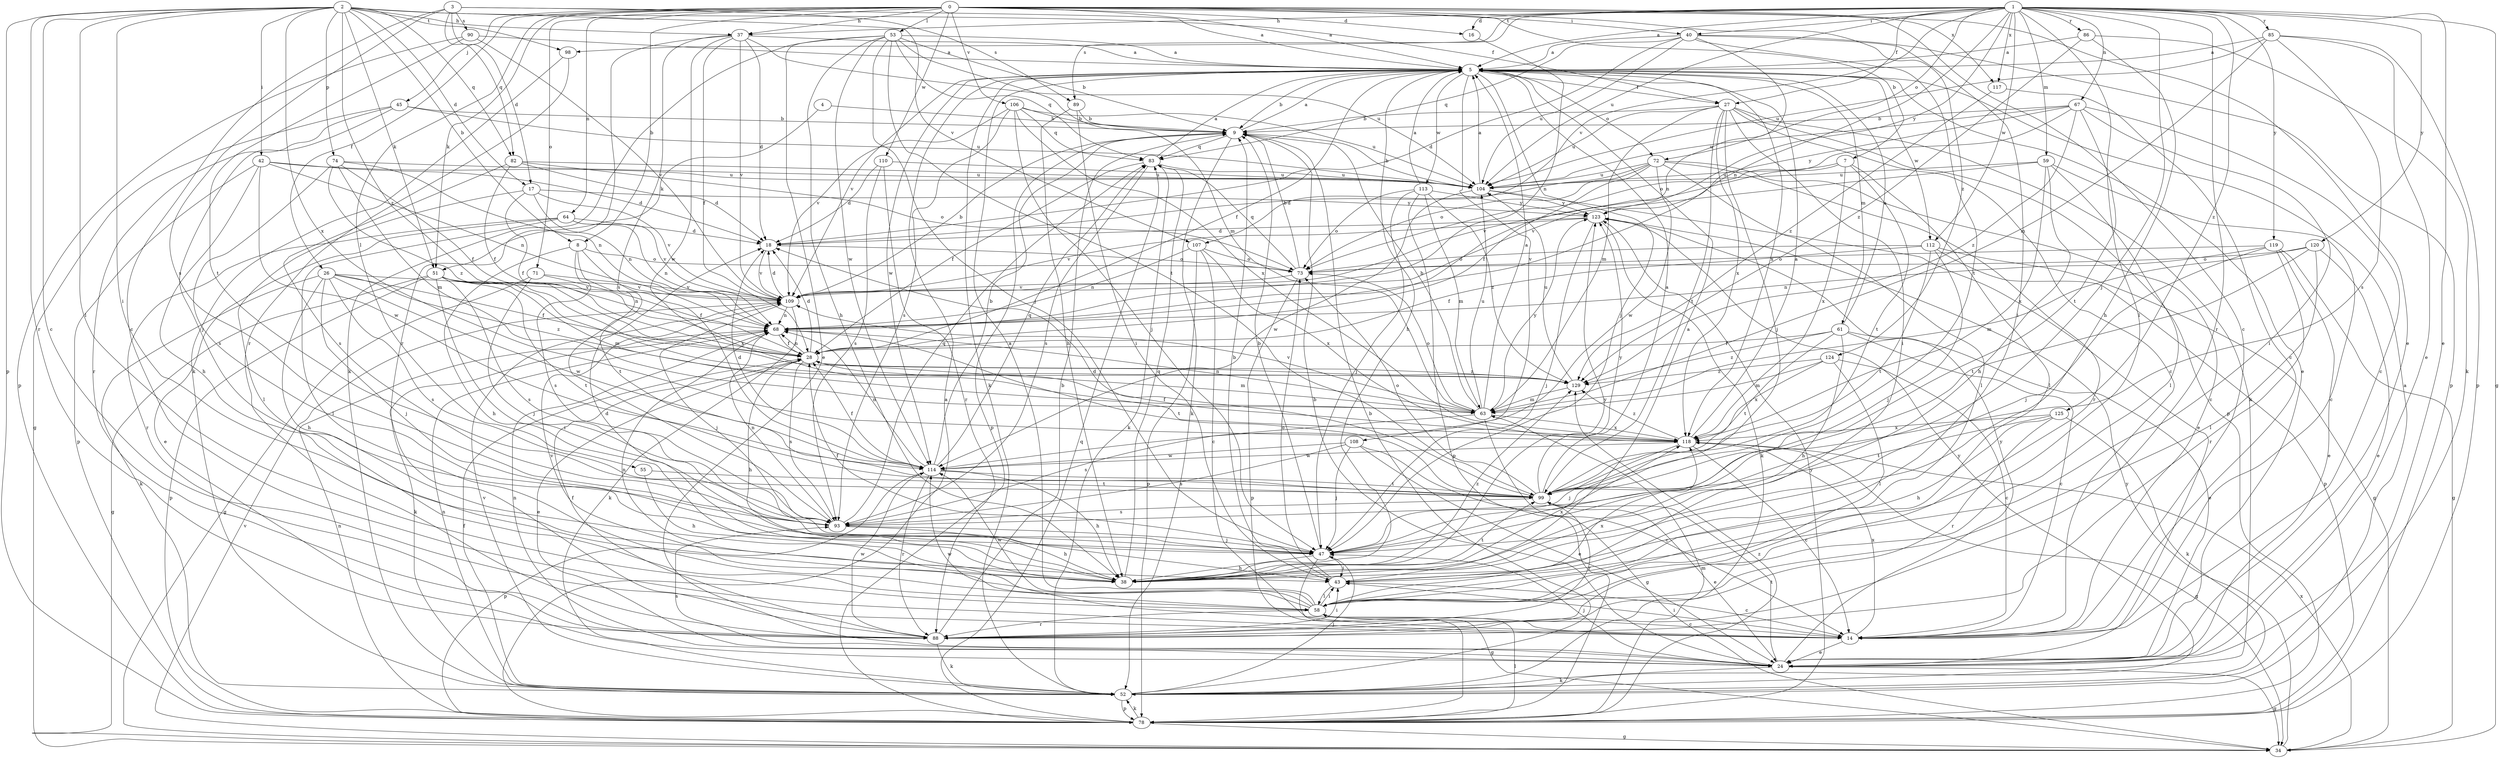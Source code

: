 strict digraph  {
0;
1;
2;
3;
4;
5;
7;
8;
9;
14;
16;
17;
18;
24;
26;
27;
28;
34;
37;
38;
40;
42;
43;
45;
47;
51;
52;
53;
55;
58;
59;
61;
63;
64;
67;
68;
71;
72;
73;
74;
78;
82;
83;
85;
86;
88;
89;
90;
93;
98;
99;
104;
106;
107;
108;
109;
110;
112;
113;
114;
117;
118;
119;
120;
123;
124;
125;
129;
0 -> 5  [label=a];
0 -> 7  [label=b];
0 -> 8  [label=b];
0 -> 14  [label=c];
0 -> 16  [label=d];
0 -> 24  [label=e];
0 -> 26  [label=f];
0 -> 37  [label=h];
0 -> 40  [label=i];
0 -> 45  [label=j];
0 -> 51  [label=k];
0 -> 53  [label=l];
0 -> 55  [label=l];
0 -> 64  [label=n];
0 -> 71  [label=o];
0 -> 106  [label=v];
0 -> 110  [label=w];
0 -> 117  [label=x];
0 -> 124  [label=z];
1 -> 5  [label=a];
1 -> 16  [label=d];
1 -> 24  [label=e];
1 -> 27  [label=f];
1 -> 34  [label=g];
1 -> 37  [label=h];
1 -> 40  [label=i];
1 -> 47  [label=j];
1 -> 58  [label=l];
1 -> 59  [label=m];
1 -> 67  [label=n];
1 -> 68  [label=n];
1 -> 72  [label=o];
1 -> 85  [label=r];
1 -> 86  [label=r];
1 -> 88  [label=r];
1 -> 89  [label=s];
1 -> 98  [label=t];
1 -> 104  [label=u];
1 -> 107  [label=v];
1 -> 112  [label=w];
1 -> 117  [label=x];
1 -> 119  [label=y];
1 -> 120  [label=y];
1 -> 123  [label=y];
1 -> 125  [label=z];
2 -> 8  [label=b];
2 -> 14  [label=c];
2 -> 17  [label=d];
2 -> 27  [label=f];
2 -> 37  [label=h];
2 -> 42  [label=i];
2 -> 43  [label=i];
2 -> 51  [label=k];
2 -> 58  [label=l];
2 -> 74  [label=p];
2 -> 78  [label=p];
2 -> 82  [label=q];
2 -> 88  [label=r];
2 -> 98  [label=t];
2 -> 107  [label=v];
2 -> 118  [label=x];
2 -> 129  [label=z];
3 -> 5  [label=a];
3 -> 14  [label=c];
3 -> 17  [label=d];
3 -> 82  [label=q];
3 -> 89  [label=s];
3 -> 90  [label=s];
3 -> 93  [label=s];
4 -> 9  [label=b];
4 -> 51  [label=k];
5 -> 9  [label=b];
5 -> 24  [label=e];
5 -> 27  [label=f];
5 -> 28  [label=f];
5 -> 38  [label=h];
5 -> 47  [label=j];
5 -> 52  [label=k];
5 -> 61  [label=m];
5 -> 72  [label=o];
5 -> 108  [label=v];
5 -> 109  [label=v];
5 -> 112  [label=w];
5 -> 113  [label=w];
5 -> 114  [label=w];
5 -> 118  [label=x];
7 -> 58  [label=l];
7 -> 99  [label=t];
7 -> 104  [label=u];
7 -> 109  [label=v];
7 -> 118  [label=x];
8 -> 38  [label=h];
8 -> 73  [label=o];
8 -> 93  [label=s];
8 -> 99  [label=t];
8 -> 118  [label=x];
9 -> 5  [label=a];
9 -> 52  [label=k];
9 -> 78  [label=p];
9 -> 83  [label=q];
14 -> 24  [label=e];
14 -> 43  [label=i];
14 -> 114  [label=w];
14 -> 118  [label=x];
16 -> 68  [label=n];
17 -> 28  [label=f];
17 -> 58  [label=l];
17 -> 68  [label=n];
17 -> 109  [label=v];
17 -> 123  [label=y];
18 -> 73  [label=o];
18 -> 109  [label=v];
24 -> 9  [label=b];
24 -> 34  [label=g];
24 -> 47  [label=j];
24 -> 52  [label=k];
24 -> 68  [label=n];
24 -> 93  [label=s];
24 -> 99  [label=t];
24 -> 123  [label=y];
26 -> 28  [label=f];
26 -> 38  [label=h];
26 -> 47  [label=j];
26 -> 52  [label=k];
26 -> 93  [label=s];
26 -> 109  [label=v];
26 -> 114  [label=w];
26 -> 129  [label=z];
27 -> 9  [label=b];
27 -> 14  [label=c];
27 -> 43  [label=i];
27 -> 47  [label=j];
27 -> 52  [label=k];
27 -> 63  [label=m];
27 -> 78  [label=p];
27 -> 99  [label=t];
27 -> 104  [label=u];
27 -> 118  [label=x];
28 -> 18  [label=d];
28 -> 24  [label=e];
28 -> 38  [label=h];
28 -> 63  [label=m];
28 -> 68  [label=n];
28 -> 93  [label=s];
28 -> 129  [label=z];
34 -> 109  [label=v];
34 -> 118  [label=x];
34 -> 123  [label=y];
37 -> 5  [label=a];
37 -> 18  [label=d];
37 -> 28  [label=f];
37 -> 88  [label=r];
37 -> 93  [label=s];
37 -> 104  [label=u];
37 -> 109  [label=v];
37 -> 114  [label=w];
38 -> 18  [label=d];
38 -> 83  [label=q];
38 -> 99  [label=t];
38 -> 118  [label=x];
38 -> 123  [label=y];
38 -> 129  [label=z];
40 -> 5  [label=a];
40 -> 18  [label=d];
40 -> 43  [label=i];
40 -> 68  [label=n];
40 -> 78  [label=p];
40 -> 83  [label=q];
40 -> 99  [label=t];
40 -> 104  [label=u];
42 -> 18  [label=d];
42 -> 38  [label=h];
42 -> 68  [label=n];
42 -> 78  [label=p];
42 -> 104  [label=u];
42 -> 114  [label=w];
43 -> 5  [label=a];
43 -> 9  [label=b];
43 -> 14  [label=c];
43 -> 58  [label=l];
43 -> 73  [label=o];
45 -> 9  [label=b];
45 -> 34  [label=g];
45 -> 47  [label=j];
45 -> 88  [label=r];
45 -> 104  [label=u];
47 -> 9  [label=b];
47 -> 28  [label=f];
47 -> 34  [label=g];
47 -> 38  [label=h];
47 -> 43  [label=i];
51 -> 34  [label=g];
51 -> 43  [label=i];
51 -> 63  [label=m];
51 -> 68  [label=n];
51 -> 78  [label=p];
51 -> 93  [label=s];
51 -> 99  [label=t];
51 -> 109  [label=v];
52 -> 5  [label=a];
52 -> 9  [label=b];
52 -> 28  [label=f];
52 -> 47  [label=j];
52 -> 68  [label=n];
52 -> 78  [label=p];
52 -> 109  [label=v];
52 -> 123  [label=y];
53 -> 5  [label=a];
53 -> 9  [label=b];
53 -> 24  [label=e];
53 -> 38  [label=h];
53 -> 47  [label=j];
53 -> 52  [label=k];
53 -> 63  [label=m];
53 -> 83  [label=q];
53 -> 99  [label=t];
53 -> 114  [label=w];
55 -> 38  [label=h];
55 -> 99  [label=t];
58 -> 5  [label=a];
58 -> 14  [label=c];
58 -> 43  [label=i];
58 -> 68  [label=n];
58 -> 88  [label=r];
58 -> 109  [label=v];
58 -> 114  [label=w];
58 -> 118  [label=x];
59 -> 14  [label=c];
59 -> 38  [label=h];
59 -> 58  [label=l];
59 -> 104  [label=u];
59 -> 109  [label=v];
59 -> 118  [label=x];
61 -> 5  [label=a];
61 -> 14  [label=c];
61 -> 24  [label=e];
61 -> 28  [label=f];
61 -> 38  [label=h];
61 -> 99  [label=t];
61 -> 129  [label=z];
63 -> 5  [label=a];
63 -> 9  [label=b];
63 -> 34  [label=g];
63 -> 68  [label=n];
63 -> 73  [label=o];
63 -> 93  [label=s];
63 -> 104  [label=u];
63 -> 109  [label=v];
63 -> 118  [label=x];
63 -> 123  [label=y];
64 -> 18  [label=d];
64 -> 24  [label=e];
64 -> 58  [label=l];
64 -> 68  [label=n];
64 -> 88  [label=r];
64 -> 109  [label=v];
67 -> 9  [label=b];
67 -> 14  [label=c];
67 -> 43  [label=i];
67 -> 73  [label=o];
67 -> 99  [label=t];
67 -> 104  [label=u];
67 -> 123  [label=y];
67 -> 129  [label=z];
68 -> 28  [label=f];
68 -> 52  [label=k];
68 -> 99  [label=t];
71 -> 28  [label=f];
71 -> 34  [label=g];
71 -> 47  [label=j];
71 -> 109  [label=v];
72 -> 14  [label=c];
72 -> 18  [label=d];
72 -> 28  [label=f];
72 -> 58  [label=l];
72 -> 73  [label=o];
72 -> 88  [label=r];
72 -> 104  [label=u];
72 -> 114  [label=w];
73 -> 9  [label=b];
73 -> 78  [label=p];
73 -> 83  [label=q];
73 -> 109  [label=v];
74 -> 28  [label=f];
74 -> 63  [label=m];
74 -> 68  [label=n];
74 -> 93  [label=s];
74 -> 104  [label=u];
74 -> 129  [label=z];
78 -> 5  [label=a];
78 -> 34  [label=g];
78 -> 52  [label=k];
78 -> 58  [label=l];
78 -> 63  [label=m];
78 -> 68  [label=n];
78 -> 83  [label=q];
78 -> 123  [label=y];
78 -> 129  [label=z];
82 -> 18  [label=d];
82 -> 28  [label=f];
82 -> 73  [label=o];
82 -> 93  [label=s];
82 -> 104  [label=u];
83 -> 5  [label=a];
83 -> 28  [label=f];
83 -> 52  [label=k];
83 -> 93  [label=s];
83 -> 104  [label=u];
85 -> 5  [label=a];
85 -> 24  [label=e];
85 -> 63  [label=m];
85 -> 78  [label=p];
85 -> 93  [label=s];
85 -> 104  [label=u];
86 -> 5  [label=a];
86 -> 38  [label=h];
86 -> 52  [label=k];
86 -> 129  [label=z];
88 -> 9  [label=b];
88 -> 28  [label=f];
88 -> 43  [label=i];
88 -> 52  [label=k];
88 -> 114  [label=w];
89 -> 9  [label=b];
89 -> 38  [label=h];
89 -> 43  [label=i];
90 -> 5  [label=a];
90 -> 78  [label=p];
90 -> 99  [label=t];
90 -> 109  [label=v];
93 -> 38  [label=h];
93 -> 47  [label=j];
93 -> 68  [label=n];
93 -> 83  [label=q];
98 -> 52  [label=k];
98 -> 88  [label=r];
99 -> 5  [label=a];
99 -> 18  [label=d];
99 -> 24  [label=e];
99 -> 73  [label=o];
99 -> 88  [label=r];
99 -> 93  [label=s];
99 -> 123  [label=y];
104 -> 5  [label=a];
104 -> 9  [label=b];
104 -> 24  [label=e];
104 -> 114  [label=w];
104 -> 123  [label=y];
106 -> 9  [label=b];
106 -> 47  [label=j];
106 -> 83  [label=q];
106 -> 93  [label=s];
106 -> 104  [label=u];
106 -> 109  [label=v];
106 -> 118  [label=x];
107 -> 14  [label=c];
107 -> 68  [label=n];
107 -> 73  [label=o];
107 -> 78  [label=p];
107 -> 118  [label=x];
108 -> 14  [label=c];
108 -> 24  [label=e];
108 -> 47  [label=j];
108 -> 93  [label=s];
108 -> 114  [label=w];
109 -> 9  [label=b];
109 -> 18  [label=d];
109 -> 47  [label=j];
109 -> 52  [label=k];
109 -> 68  [label=n];
110 -> 18  [label=d];
110 -> 88  [label=r];
110 -> 93  [label=s];
110 -> 104  [label=u];
112 -> 28  [label=f];
112 -> 34  [label=g];
112 -> 47  [label=j];
112 -> 73  [label=o];
112 -> 78  [label=p];
112 -> 99  [label=t];
113 -> 5  [label=a];
113 -> 47  [label=j];
113 -> 63  [label=m];
113 -> 73  [label=o];
113 -> 78  [label=p];
113 -> 123  [label=y];
113 -> 129  [label=z];
114 -> 9  [label=b];
114 -> 18  [label=d];
114 -> 28  [label=f];
114 -> 38  [label=h];
114 -> 68  [label=n];
114 -> 78  [label=p];
114 -> 83  [label=q];
114 -> 88  [label=r];
114 -> 99  [label=t];
117 -> 14  [label=c];
117 -> 129  [label=z];
118 -> 5  [label=a];
118 -> 14  [label=c];
118 -> 28  [label=f];
118 -> 34  [label=g];
118 -> 47  [label=j];
118 -> 114  [label=w];
118 -> 129  [label=z];
119 -> 24  [label=e];
119 -> 34  [label=g];
119 -> 47  [label=j];
119 -> 68  [label=n];
119 -> 73  [label=o];
119 -> 88  [label=r];
120 -> 24  [label=e];
120 -> 58  [label=l];
120 -> 63  [label=m];
120 -> 73  [label=o];
120 -> 99  [label=t];
123 -> 18  [label=d];
123 -> 47  [label=j];
123 -> 52  [label=k];
123 -> 109  [label=v];
124 -> 14  [label=c];
124 -> 58  [label=l];
124 -> 63  [label=m];
124 -> 118  [label=x];
124 -> 129  [label=z];
125 -> 38  [label=h];
125 -> 52  [label=k];
125 -> 88  [label=r];
125 -> 99  [label=t];
125 -> 118  [label=x];
129 -> 63  [label=m];
129 -> 104  [label=u];
}
